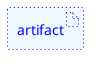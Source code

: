 {
  "sha1": "hw1dhbk5dxmj4fl793gzwfgz8y245vl",
  "insertion": {
    "when": "2024-06-03T18:59:30.078Z",
    "url": "https://forum.plantuml.net/13336/inline-style-manage-dashed-dotted-nested-element-deployment",
    "user": "plantuml@gmail.com"
  }
}
@startuml
artifact artifact #aliceblue;line:blue;line.dotted;text:blue

@enduml
